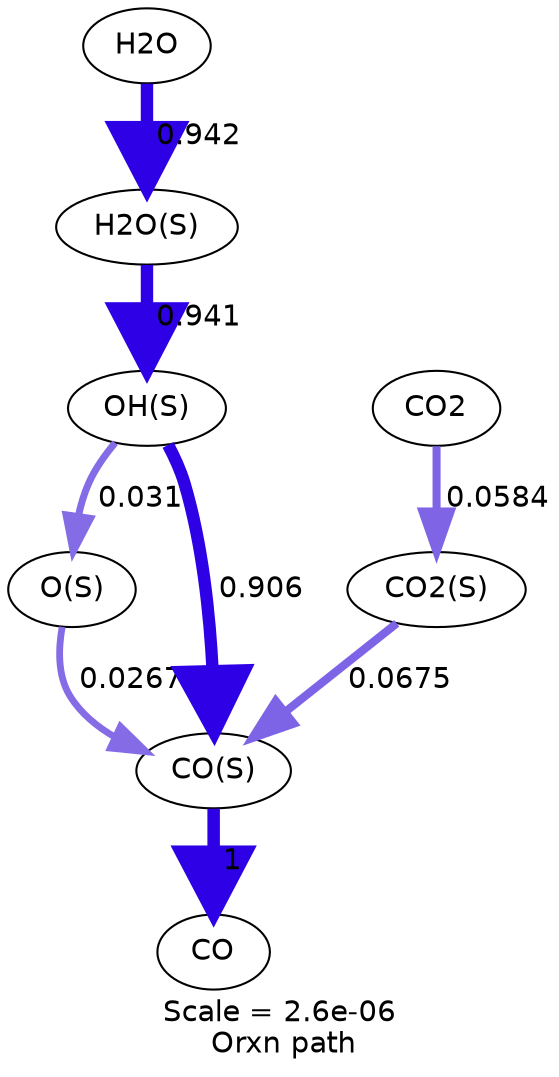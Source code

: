 digraph reaction_paths {
center=1;
s10 -> s11[fontname="Helvetica", style="setlinewidth(3.27)", arrowsize=1.63, color="0.7, 0.527, 0.9"
, label=" 0.0267"];
s14 -> s10[fontname="Helvetica", style="setlinewidth(3.38)", arrowsize=1.69, color="0.7, 0.531, 0.9"
, label=" 0.031"];
s11 -> s8[fontname="Helvetica", style="setlinewidth(6)", arrowsize=3, color="0.7, 1.5, 0.9"
, label=" 1"];
s12 -> s11[fontname="Helvetica", style="setlinewidth(3.96)", arrowsize=1.98, color="0.7, 0.567, 0.9"
, label=" 0.0675"];
s14 -> s11[fontname="Helvetica", style="setlinewidth(5.93)", arrowsize=2.96, color="0.7, 1.41, 0.9"
, label=" 0.906"];
s5 -> s12[fontname="Helvetica", style="setlinewidth(3.86)", arrowsize=1.93, color="0.7, 0.558, 0.9"
, label=" 0.0584"];
s15 -> s14[fontname="Helvetica", style="setlinewidth(5.95)", arrowsize=2.98, color="0.7, 1.44, 0.9"
, label=" 0.941"];
s6 -> s15[fontname="Helvetica", style="setlinewidth(5.95)", arrowsize=2.98, color="0.7, 1.44, 0.9"
, label=" 0.942"];
s5 [ fontname="Helvetica", label="CO2"];
s6 [ fontname="Helvetica", label="H2O"];
s8 [ fontname="Helvetica", label="CO"];
s10 [ fontname="Helvetica", label="O(S)"];
s11 [ fontname="Helvetica", label="CO(S)"];
s12 [ fontname="Helvetica", label="CO2(S)"];
s14 [ fontname="Helvetica", label="OH(S)"];
s15 [ fontname="Helvetica", label="H2O(S)"];
 label = "Scale = 2.6e-06\l Orxn path";
 fontname = "Helvetica";
}
